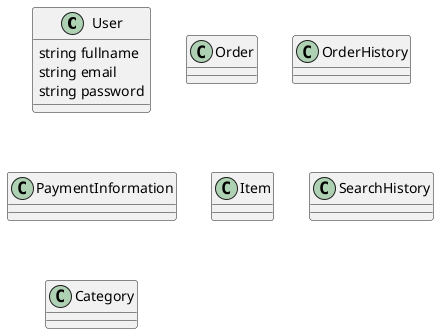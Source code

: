 @startuml FireSale!
class User {
    string fullname
    string email
    string password
}
class Order {

}
class OrderHistory{

}
class PaymentInformation {

}
class Item{

}
class SearchHistory{

}
class Category{

}
@enduml
